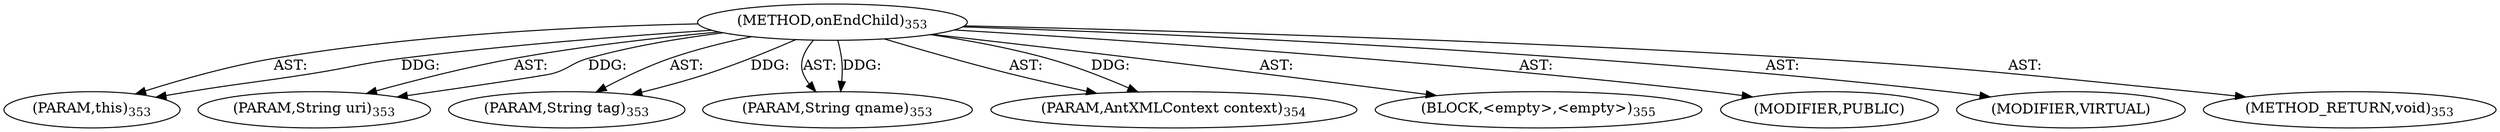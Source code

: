 digraph "onEndChild" {  
"111669149701" [label = <(METHOD,onEndChild)<SUB>353</SUB>> ]
"115964117015" [label = <(PARAM,this)<SUB>353</SUB>> ]
"115964117016" [label = <(PARAM,String uri)<SUB>353</SUB>> ]
"115964117017" [label = <(PARAM,String tag)<SUB>353</SUB>> ]
"115964117018" [label = <(PARAM,String qname)<SUB>353</SUB>> ]
"115964117019" [label = <(PARAM,AntXMLContext context)<SUB>354</SUB>> ]
"25769803820" [label = <(BLOCK,&lt;empty&gt;,&lt;empty&gt;)<SUB>355</SUB>> ]
"133143986196" [label = <(MODIFIER,PUBLIC)> ]
"133143986197" [label = <(MODIFIER,VIRTUAL)> ]
"128849018885" [label = <(METHOD_RETURN,void)<SUB>353</SUB>> ]
  "111669149701" -> "115964117015"  [ label = "AST: "] 
  "111669149701" -> "115964117016"  [ label = "AST: "] 
  "111669149701" -> "115964117017"  [ label = "AST: "] 
  "111669149701" -> "115964117018"  [ label = "AST: "] 
  "111669149701" -> "115964117019"  [ label = "AST: "] 
  "111669149701" -> "25769803820"  [ label = "AST: "] 
  "111669149701" -> "133143986196"  [ label = "AST: "] 
  "111669149701" -> "133143986197"  [ label = "AST: "] 
  "111669149701" -> "128849018885"  [ label = "AST: "] 
  "111669149701" -> "115964117015"  [ label = "DDG: "] 
  "111669149701" -> "115964117016"  [ label = "DDG: "] 
  "111669149701" -> "115964117017"  [ label = "DDG: "] 
  "111669149701" -> "115964117018"  [ label = "DDG: "] 
  "111669149701" -> "115964117019"  [ label = "DDG: "] 
}
